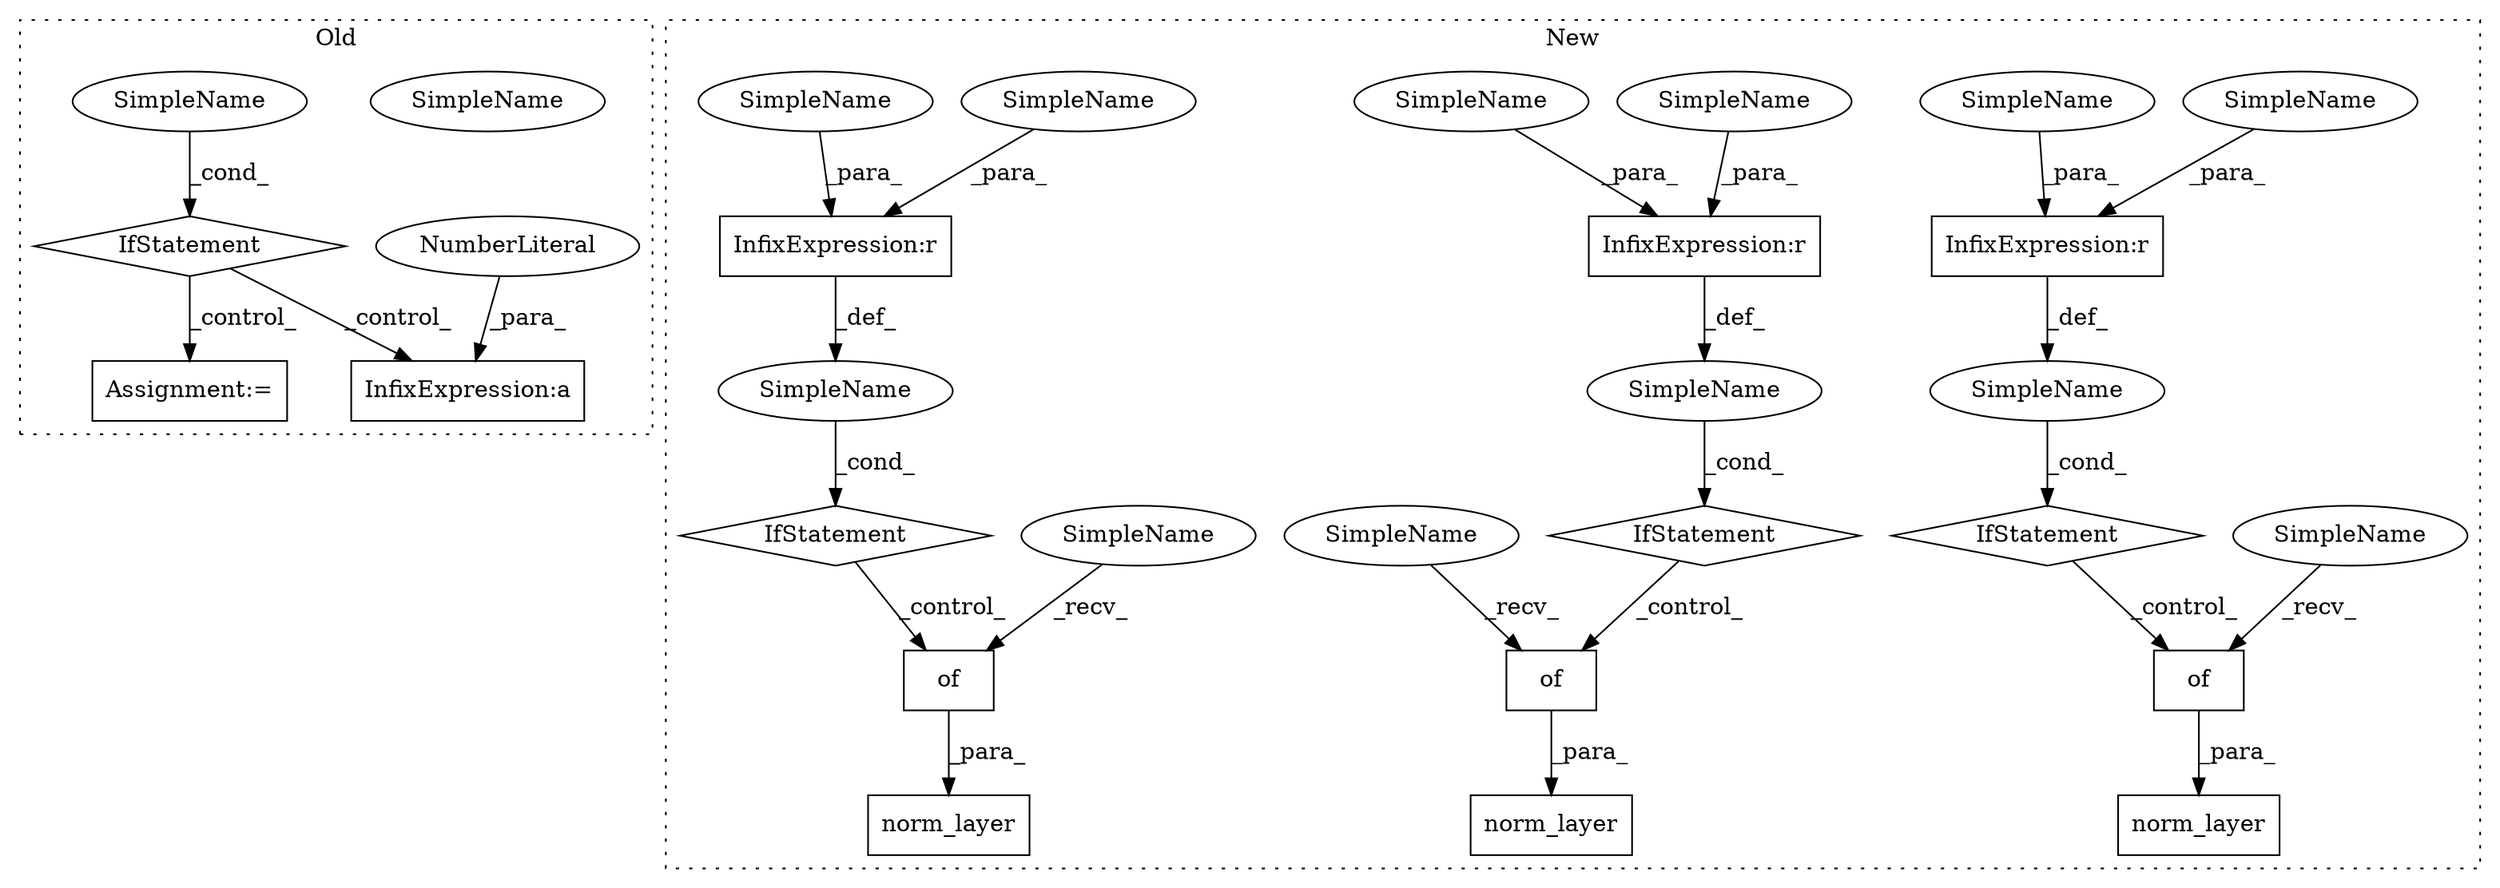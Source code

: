 digraph G {
subgraph cluster0 {
1 [label="IfStatement" a="25" s="3004,3014" l="4,2" shape="diamond"];
3 [label="Assignment:=" a="7" s="3269" l="1" shape="box"];
4 [label="SimpleName" a="42" s="3008" l="6" shape="ellipse"];
5 [label="InfixExpression:a" a="27" s="3092" l="3" shape="box"];
6 [label="NumberLiteral" a="34" s="3095" l="1" shape="ellipse"];
24 [label="SimpleName" a="42" s="3008" l="6" shape="ellipse"];
label = "Old";
style="dotted";
}
subgraph cluster1 {
2 [label="norm_layer" a="32" s="2832,2889" l="11,1" shape="box"];
7 [label="of" a="32" s="2871" l="4" shape="box"];
8 [label="of" a="32" s="2692" l="4" shape="box"];
9 [label="norm_layer" a="32" s="2653,2710" l="11,1" shape="box"];
10 [label="InfixExpression:r" a="27" s="2676" l="4" shape="box"];
11 [label="InfixExpression:r" a="27" s="2855" l="4" shape="box"];
12 [label="SimpleName" a="42" s="" l="" shape="ellipse"];
13 [label="IfStatement" a="25" s="2685" l="3" shape="diamond"];
14 [label="SimpleName" a="42" s="" l="" shape="ellipse"];
15 [label="IfStatement" a="25" s="2864" l="3" shape="diamond"];
16 [label="InfixExpression:r" a="27" s="3462" l="4" shape="box"];
17 [label="of" a="32" s="3478" l="4" shape="box"];
18 [label="norm_layer" a="32" s="3439,3496" l="11,1" shape="box"];
19 [label="SimpleName" a="42" s="" l="" shape="ellipse"];
20 [label="IfStatement" a="25" s="3471" l="3" shape="diamond"];
21 [label="SimpleName" a="42" s="2688" l="3" shape="ellipse"];
22 [label="SimpleName" a="42" s="2867" l="3" shape="ellipse"];
23 [label="SimpleName" a="42" s="3474" l="3" shape="ellipse"];
25 [label="SimpleName" a="42" s="2859" l="4" shape="ellipse"];
26 [label="SimpleName" a="42" s="2680" l="4" shape="ellipse"];
27 [label="SimpleName" a="42" s="3466" l="4" shape="ellipse"];
28 [label="SimpleName" a="42" s="2665" l="11" shape="ellipse"];
29 [label="SimpleName" a="42" s="3451" l="11" shape="ellipse"];
30 [label="SimpleName" a="42" s="2844" l="11" shape="ellipse"];
label = "New";
style="dotted";
}
1 -> 5 [label="_control_"];
1 -> 3 [label="_control_"];
6 -> 5 [label="_para_"];
7 -> 2 [label="_para_"];
8 -> 9 [label="_para_"];
10 -> 12 [label="_def_"];
11 -> 14 [label="_def_"];
12 -> 13 [label="_cond_"];
13 -> 8 [label="_control_"];
14 -> 15 [label="_cond_"];
15 -> 7 [label="_control_"];
16 -> 19 [label="_def_"];
17 -> 18 [label="_para_"];
19 -> 20 [label="_cond_"];
20 -> 17 [label="_control_"];
21 -> 8 [label="_recv_"];
22 -> 7 [label="_recv_"];
23 -> 17 [label="_recv_"];
24 -> 1 [label="_cond_"];
25 -> 11 [label="_para_"];
26 -> 10 [label="_para_"];
27 -> 16 [label="_para_"];
28 -> 10 [label="_para_"];
29 -> 16 [label="_para_"];
30 -> 11 [label="_para_"];
}